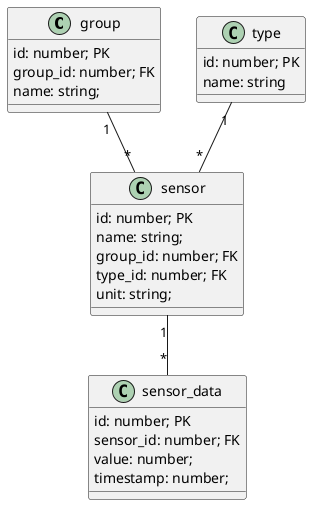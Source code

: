 @startuml
'to group stuff
class group{
 id: number; PK
 group_id: number; FK
 name: string;
}

class sensor{
 id: number; PK
 name: string;
 group_id: number; FK
 type_id: number; FK
 unit: string;
}

class sensor_data{
 id: number; PK
 sensor_id: number; FK
 value: number;
 timestamp: number;
}

'producer or consumer...
class type{
 id: number; PK
 name: string
}


group "1" -- "*" sensor
sensor "1" -- "*" sensor_data
type "1" -- "*" sensor
@enduml